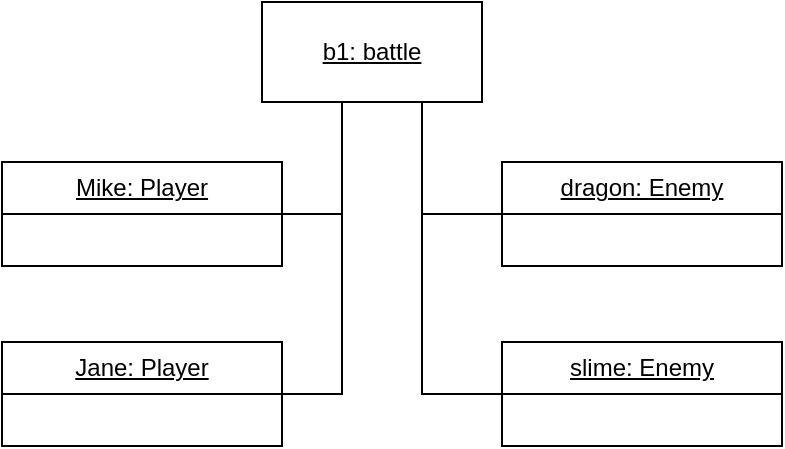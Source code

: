 <mxfile version="24.7.17">
  <diagram name="ページ1" id="MNm3-KqzFuX7iOPVuoHq">
    <mxGraphModel grid="1" page="1" gridSize="10" guides="1" tooltips="1" connect="1" arrows="1" fold="1" pageScale="1" pageWidth="827" pageHeight="1169" math="0" shadow="0">
      <root>
        <mxCell id="0" />
        <mxCell id="1" parent="0" />
        <mxCell id="FDt5Ov1_pex_vCO2fJj--1" value="&lt;u&gt;b1: battle&lt;/u&gt;" style="html=1;whiteSpace=wrap;" vertex="1" parent="1">
          <mxGeometry x="260" y="180" width="110" height="50" as="geometry" />
        </mxCell>
        <mxCell id="FDt5Ov1_pex_vCO2fJj--10" value="&lt;u&gt;Mike: Player&lt;/u&gt;" style="swimlane;fontStyle=0;childLayout=stackLayout;horizontal=1;startSize=26;fillColor=none;horizontalStack=0;resizeParent=1;resizeParentMax=0;resizeLast=0;collapsible=1;marginBottom=0;whiteSpace=wrap;html=1;" vertex="1" parent="1">
          <mxGeometry x="130" y="260" width="140" height="52" as="geometry" />
        </mxCell>
        <mxCell id="FDt5Ov1_pex_vCO2fJj--18" value="&lt;u&gt;Jane: Player&lt;/u&gt;" style="swimlane;fontStyle=0;childLayout=stackLayout;horizontal=1;startSize=26;fillColor=none;horizontalStack=0;resizeParent=1;resizeParentMax=0;resizeLast=0;collapsible=1;marginBottom=0;whiteSpace=wrap;html=1;" vertex="1" parent="1">
          <mxGeometry x="130" y="350" width="140" height="52" as="geometry" />
        </mxCell>
        <mxCell id="FDt5Ov1_pex_vCO2fJj--19" value="&lt;u&gt;slime: Enemy&lt;/u&gt;" style="swimlane;fontStyle=0;childLayout=stackLayout;horizontal=1;startSize=26;fillColor=none;horizontalStack=0;resizeParent=1;resizeParentMax=0;resizeLast=0;collapsible=1;marginBottom=0;whiteSpace=wrap;html=1;" vertex="1" parent="1">
          <mxGeometry x="380" y="350" width="140" height="52" as="geometry" />
        </mxCell>
        <mxCell id="FDt5Ov1_pex_vCO2fJj--20" value="&lt;u&gt;dragon: Enemy&lt;/u&gt;" style="swimlane;fontStyle=0;childLayout=stackLayout;horizontal=1;startSize=26;fillColor=none;horizontalStack=0;resizeParent=1;resizeParentMax=0;resizeLast=0;collapsible=1;marginBottom=0;whiteSpace=wrap;html=1;" vertex="1" parent="1">
          <mxGeometry x="380" y="260" width="140" height="52" as="geometry" />
        </mxCell>
        <mxCell id="FDt5Ov1_pex_vCO2fJj--21" value="" style="endArrow=none;html=1;edgeStyle=orthogonalEdgeStyle;rounded=0;fontSize=12;startSize=8;endSize=8;curved=0;" edge="1" parent="1" source="FDt5Ov1_pex_vCO2fJj--18" target="FDt5Ov1_pex_vCO2fJj--1">
          <mxGeometry relative="1" as="geometry">
            <mxPoint x="220" y="450" as="sourcePoint" />
            <mxPoint x="380" y="450" as="targetPoint" />
            <Array as="points">
              <mxPoint x="300" y="376" />
            </Array>
          </mxGeometry>
        </mxCell>
        <mxCell id="FDt5Ov1_pex_vCO2fJj--24" value="" style="endArrow=none;html=1;edgeStyle=orthogonalEdgeStyle;rounded=0;fontSize=12;startSize=8;endSize=8;curved=0;" edge="1" parent="1" source="FDt5Ov1_pex_vCO2fJj--10" target="FDt5Ov1_pex_vCO2fJj--1">
          <mxGeometry relative="1" as="geometry">
            <mxPoint x="300" y="460" as="sourcePoint" />
            <mxPoint x="300" y="286" as="targetPoint" />
            <Array as="points">
              <mxPoint x="300" y="286" />
            </Array>
          </mxGeometry>
        </mxCell>
        <mxCell id="FDt5Ov1_pex_vCO2fJj--25" value="" style="endArrow=none;html=1;edgeStyle=orthogonalEdgeStyle;rounded=0;fontSize=12;startSize=8;endSize=8;curved=0;" edge="1" parent="1" source="FDt5Ov1_pex_vCO2fJj--1" target="FDt5Ov1_pex_vCO2fJj--19">
          <mxGeometry relative="1" as="geometry">
            <mxPoint x="240" y="480" as="sourcePoint" />
            <mxPoint x="400" y="480" as="targetPoint" />
            <Array as="points">
              <mxPoint x="340" y="376" />
            </Array>
          </mxGeometry>
        </mxCell>
        <mxCell id="FDt5Ov1_pex_vCO2fJj--26" value="" style="endArrow=none;html=1;edgeStyle=orthogonalEdgeStyle;rounded=0;fontSize=12;startSize=8;endSize=8;curved=0;" edge="1" parent="1" source="FDt5Ov1_pex_vCO2fJj--1" target="FDt5Ov1_pex_vCO2fJj--20">
          <mxGeometry relative="1" as="geometry">
            <mxPoint x="250" y="490" as="sourcePoint" />
            <mxPoint x="410" y="490" as="targetPoint" />
            <Array as="points">
              <mxPoint x="340" y="286" />
            </Array>
          </mxGeometry>
        </mxCell>
      </root>
    </mxGraphModel>
  </diagram>
</mxfile>
